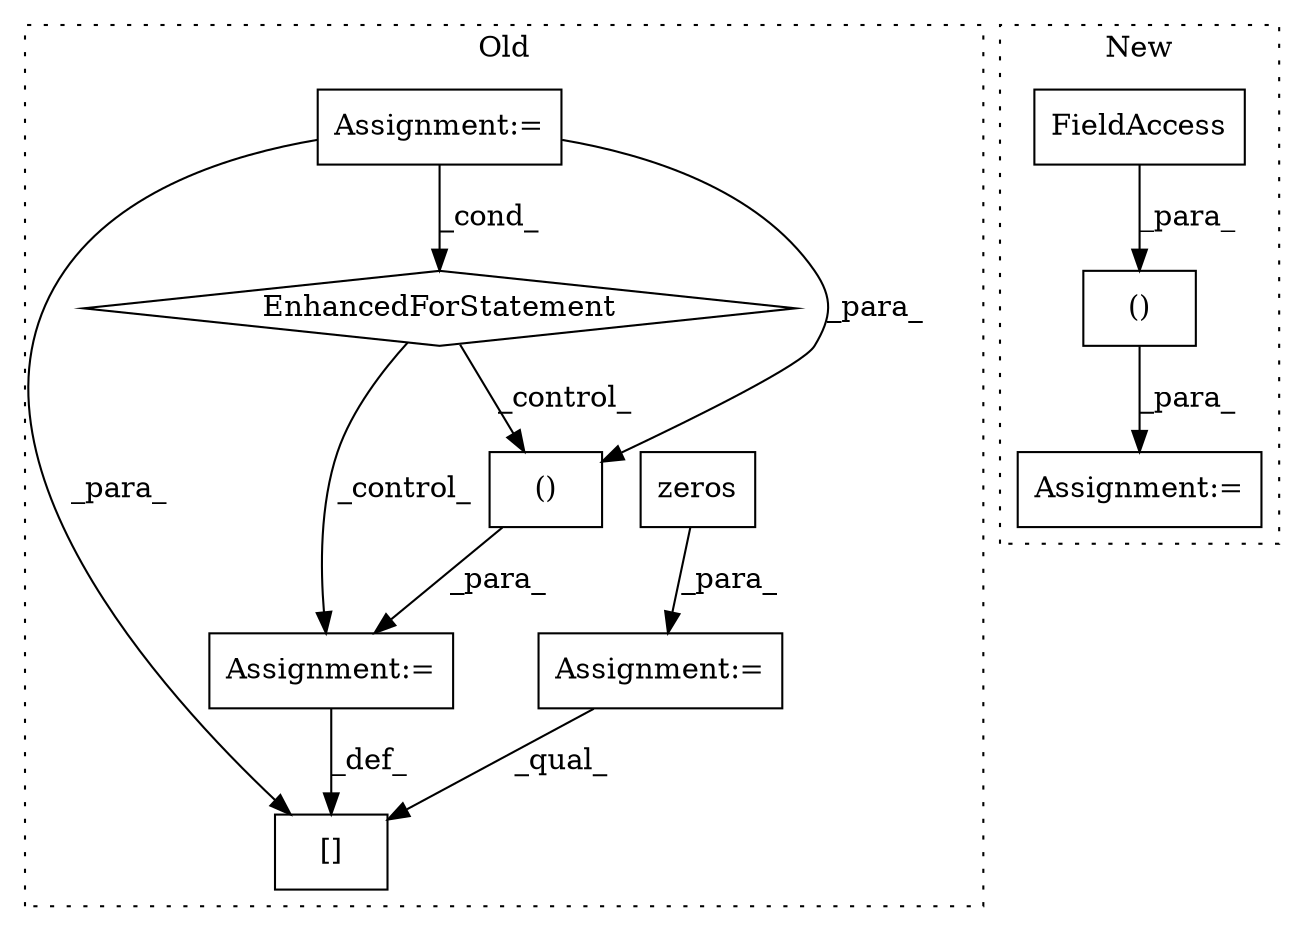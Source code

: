 digraph G {
subgraph cluster0 {
1 [label="zeros" a="32" s="1592,1614" l="6,1" shape="box"];
3 [label="Assignment:=" a="7" s="1585" l="1" shape="box"];
5 [label="[]" a="2" s="1995,2019" l="14,1" shape="box"];
6 [label="Assignment:=" a="7" s="2020" l="1" shape="box"];
7 [label="EnhancedForStatement" a="70" s="1621,1714" l="73,2" shape="diamond"];
8 [label="Assignment:=" a="7" s="1621,1714" l="73,2" shape="box"];
9 [label="()" a="106" s="2034" l="37" shape="box"];
label = "Old";
style="dotted";
}
subgraph cluster1 {
2 [label="()" a="106" s="1891" l="27" shape="box"];
4 [label="Assignment:=" a="7" s="1871" l="1" shape="box"];
10 [label="FieldAccess" a="22" s="1917" l="1" shape="box"];
label = "New";
style="dotted";
}
1 -> 3 [label="_para_"];
2 -> 4 [label="_para_"];
3 -> 5 [label="_qual_"];
6 -> 5 [label="_def_"];
7 -> 6 [label="_control_"];
7 -> 9 [label="_control_"];
8 -> 5 [label="_para_"];
8 -> 7 [label="_cond_"];
8 -> 9 [label="_para_"];
9 -> 6 [label="_para_"];
10 -> 2 [label="_para_"];
}